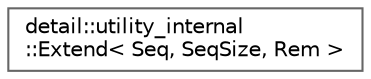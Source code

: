 digraph "Gráfico de jerarquía de clases"
{
 // LATEX_PDF_SIZE
  bgcolor="transparent";
  edge [fontname=Helvetica,fontsize=10,labelfontname=Helvetica,labelfontsize=10];
  node [fontname=Helvetica,fontsize=10,shape=box,height=0.2,width=0.4];
  rankdir="LR";
  Node0 [id="Node000000",label="detail::utility_internal\l::Extend\< Seq, SeqSize, Rem \>",height=0.2,width=0.4,color="grey40", fillcolor="white", style="filled",URL="$structdetail_1_1utility__internal_1_1_extend.html",tooltip=" "];
}
